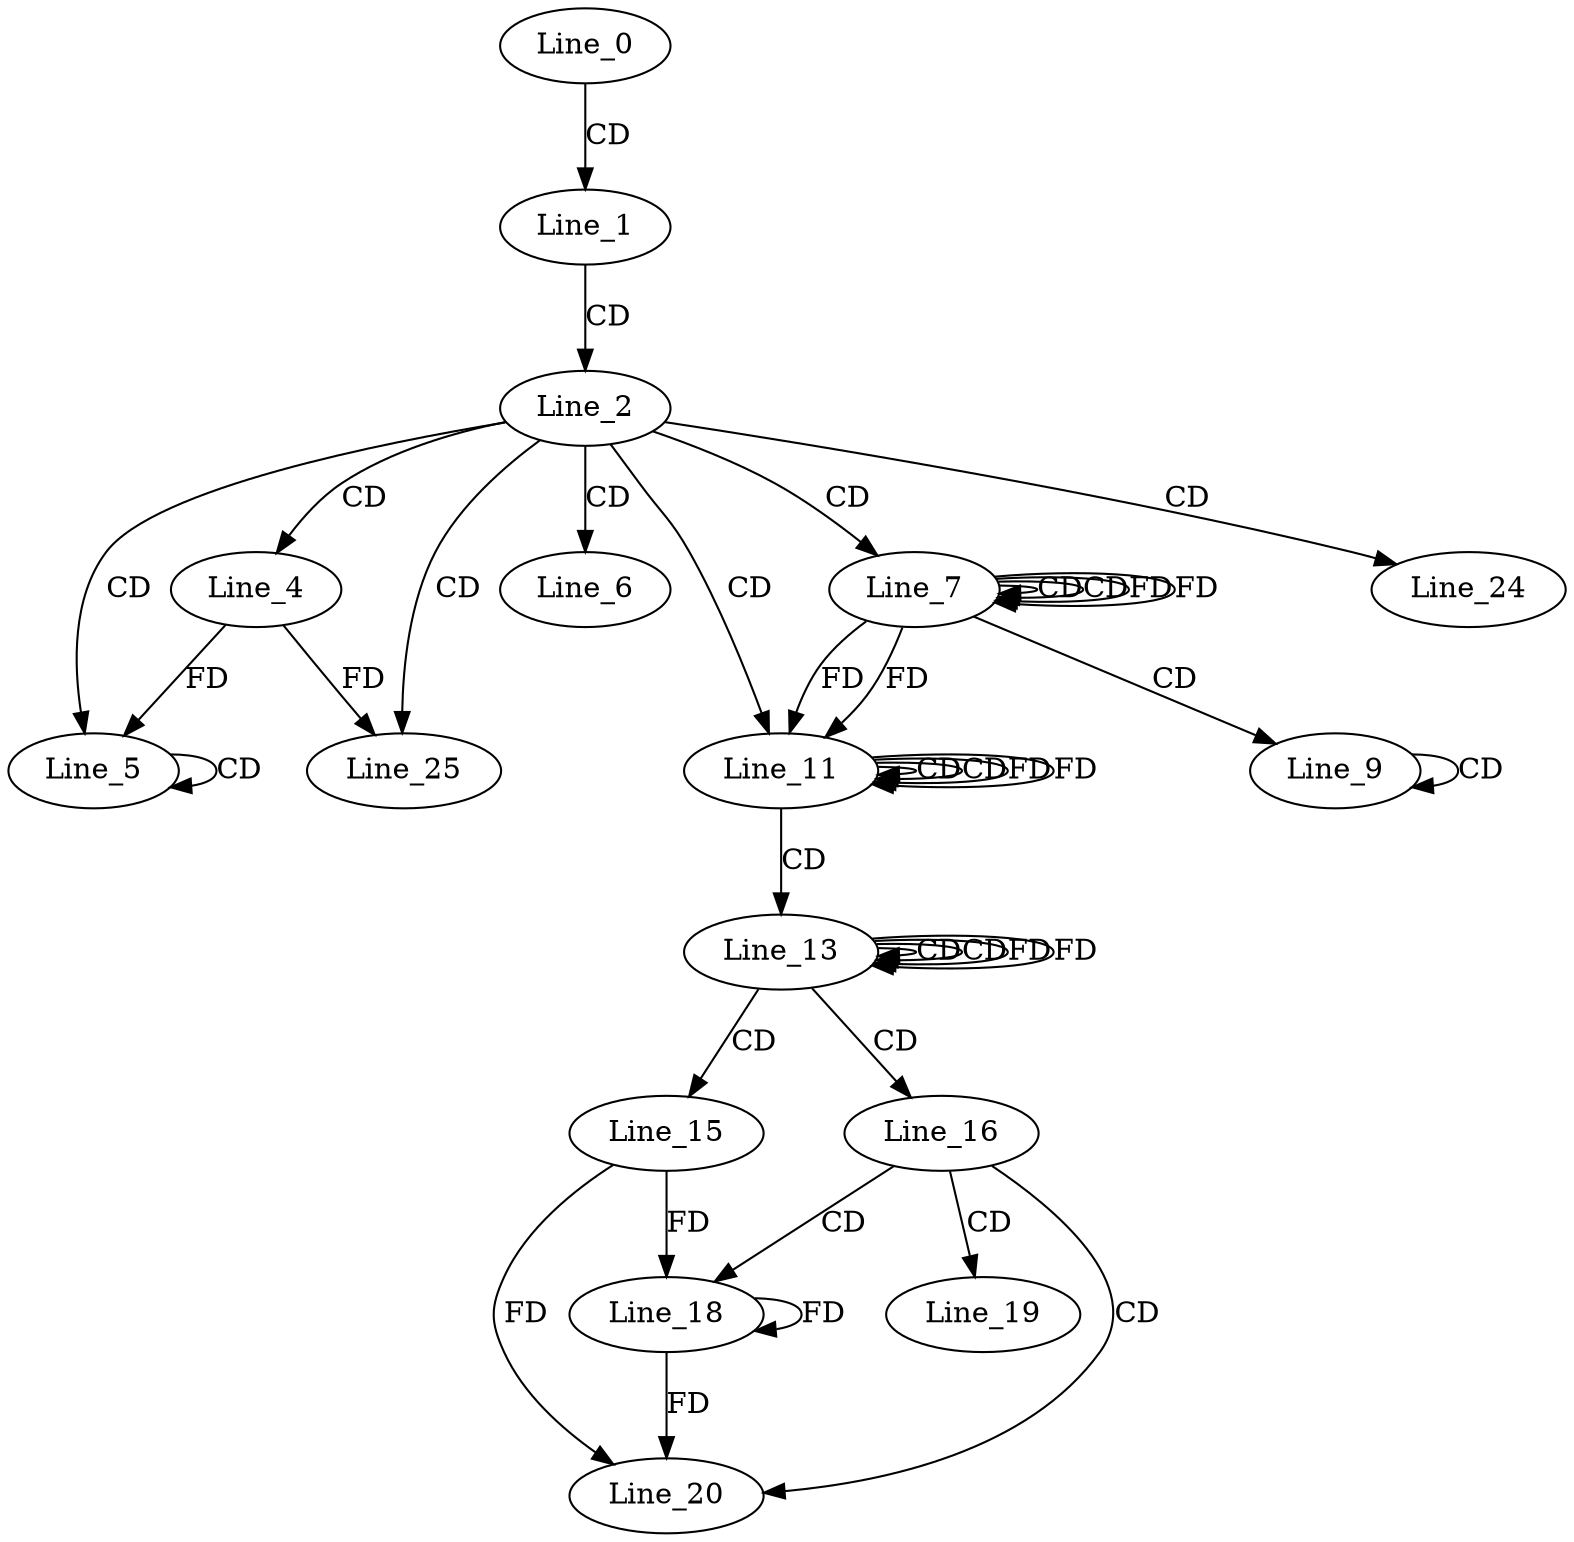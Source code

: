digraph G {
  Line_0;
  Line_1;
  Line_2;
  Line_4;
  Line_5;
  Line_5;
  Line_5;
  Line_6;
  Line_7;
  Line_7;
  Line_7;
  Line_9;
  Line_9;
  Line_11;
  Line_11;
  Line_11;
  Line_13;
  Line_13;
  Line_13;
  Line_15;
  Line_16;
  Line_18;
  Line_19;
  Line_20;
  Line_24;
  Line_25;
  Line_0 -> Line_1 [ label="CD" ];
  Line_1 -> Line_2 [ label="CD" ];
  Line_2 -> Line_4 [ label="CD" ];
  Line_2 -> Line_5 [ label="CD" ];
  Line_5 -> Line_5 [ label="CD" ];
  Line_4 -> Line_5 [ label="FD" ];
  Line_2 -> Line_6 [ label="CD" ];
  Line_2 -> Line_7 [ label="CD" ];
  Line_7 -> Line_7 [ label="CD" ];
  Line_7 -> Line_7 [ label="CD" ];
  Line_7 -> Line_7 [ label="FD" ];
  Line_7 -> Line_9 [ label="CD" ];
  Line_9 -> Line_9 [ label="CD" ];
  Line_2 -> Line_11 [ label="CD" ];
  Line_11 -> Line_11 [ label="CD" ];
  Line_7 -> Line_11 [ label="FD" ];
  Line_11 -> Line_11 [ label="CD" ];
  Line_11 -> Line_11 [ label="FD" ];
  Line_7 -> Line_11 [ label="FD" ];
  Line_11 -> Line_13 [ label="CD" ];
  Line_13 -> Line_13 [ label="CD" ];
  Line_13 -> Line_13 [ label="CD" ];
  Line_13 -> Line_13 [ label="FD" ];
  Line_13 -> Line_15 [ label="CD" ];
  Line_13 -> Line_16 [ label="CD" ];
  Line_16 -> Line_18 [ label="CD" ];
  Line_15 -> Line_18 [ label="FD" ];
  Line_18 -> Line_18 [ label="FD" ];
  Line_16 -> Line_19 [ label="CD" ];
  Line_16 -> Line_20 [ label="CD" ];
  Line_15 -> Line_20 [ label="FD" ];
  Line_18 -> Line_20 [ label="FD" ];
  Line_2 -> Line_24 [ label="CD" ];
  Line_2 -> Line_25 [ label="CD" ];
  Line_4 -> Line_25 [ label="FD" ];
  Line_7 -> Line_7 [ label="FD" ];
  Line_11 -> Line_11 [ label="FD" ];
  Line_13 -> Line_13 [ label="FD" ];
}
